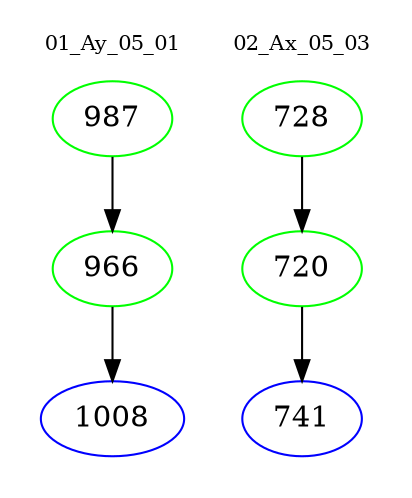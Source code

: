 digraph{
subgraph cluster_0 {
color = white
label = "01_Ay_05_01";
fontsize=10;
T0_987 [label="987", color="green"]
T0_987 -> T0_966 [color="black"]
T0_966 [label="966", color="green"]
T0_966 -> T0_1008 [color="black"]
T0_1008 [label="1008", color="blue"]
}
subgraph cluster_1 {
color = white
label = "02_Ax_05_03";
fontsize=10;
T1_728 [label="728", color="green"]
T1_728 -> T1_720 [color="black"]
T1_720 [label="720", color="green"]
T1_720 -> T1_741 [color="black"]
T1_741 [label="741", color="blue"]
}
}
